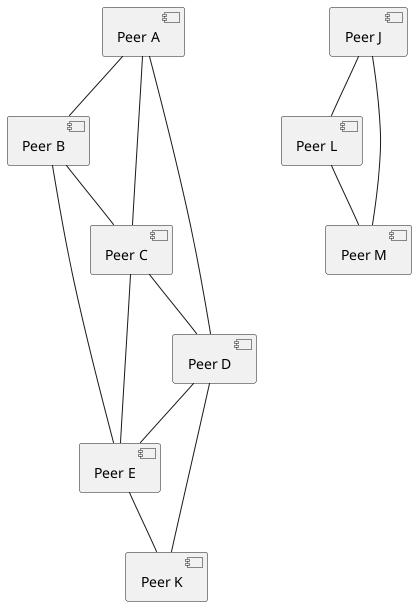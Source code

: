 @startuml

component "Peer A"
component "Peer B"
component "Peer C"

component "Peer D"
component "Peer E"
component "Peer J"
component "Peer K"
component "Peer L"
component "Peer M"

"Peer A" -- "Peer B"
"Peer A" -- "Peer C"
"Peer B" -- "Peer C"
"Peer D" -- "Peer E"
"Peer E" -- "Peer K"
"Peer L" -- "Peer M"
"Peer A" -- "Peer D"
"Peer C" -- "Peer E"
"Peer D" -- "Peer K"
"Peer J" -- "Peer L"
"Peer C" -- "Peer D"
"Peer B" -- "Peer E"
"Peer J" -- "Peer M"

@enduml
